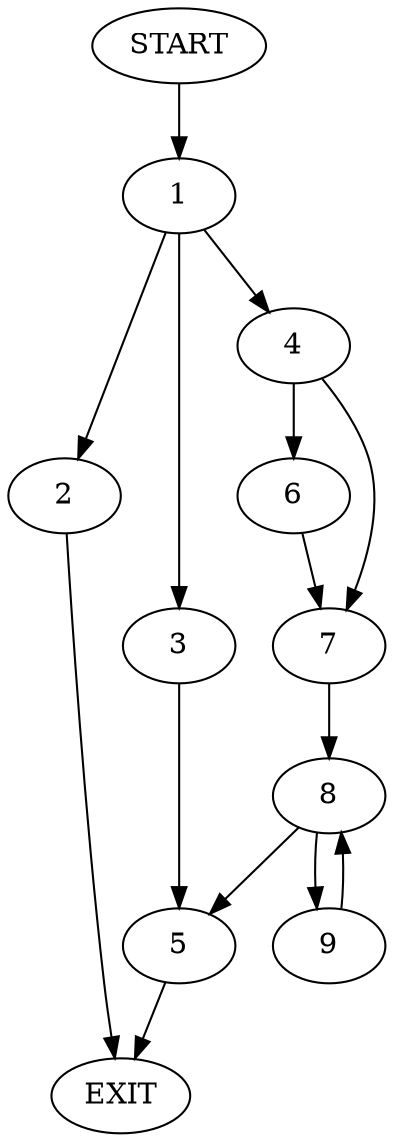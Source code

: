 digraph {
0 [label="START"];
1;
2;
3;
4;
5;
6;
7;
8;
9;
10 [label="EXIT"];
0 -> 1;
1 -> 2;
1 -> 3;
1 -> 4;
3 -> 5;
4 -> 6;
4 -> 7;
2 -> 10;
6 -> 7;
7 -> 8;
8 -> 9;
8 -> 5;
9 -> 8;
5 -> 10;
}